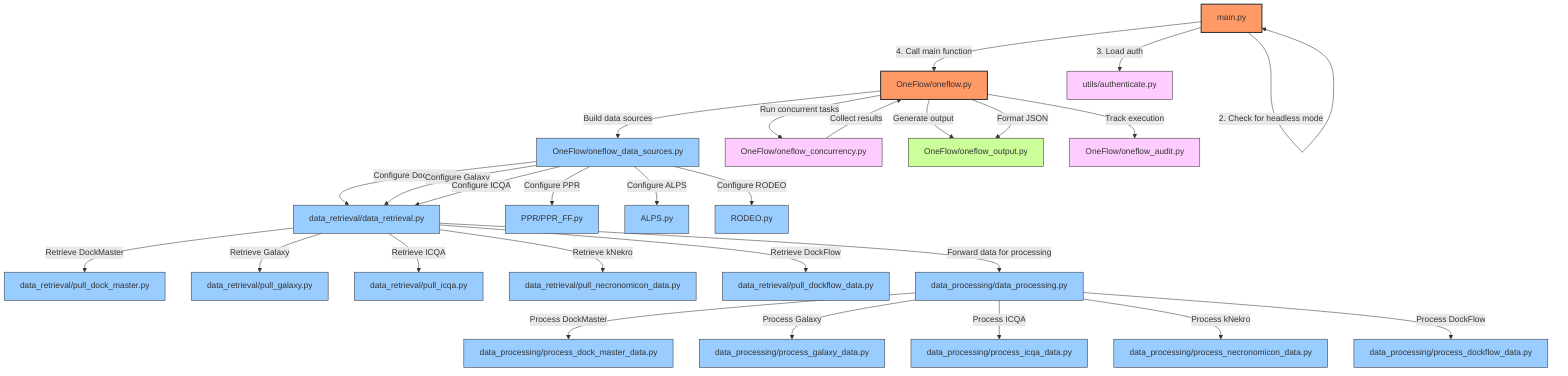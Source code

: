flowchart TD
    classDef mainModule fill:#f96,stroke:#333,stroke-width:2px
    classDef dataModule fill:#9cf,stroke:#333,stroke-width:1px
    classDef utilModule fill:#fcf,stroke:#333,stroke-width:1px
    classDef outputModule fill:#cf9,stroke:#333,stroke-width:1px
    
    %% Main Entry Point
    MainPy[main.py]:::mainModule
    
    %% Core OneFlow Modules
    OneFlowPy[OneFlow/oneflow.py]:::mainModule
    OneFlowDataSources[OneFlow/oneflow_data_sources.py]:::dataModule
    OneFlowConcurrency[OneFlow/oneflow_concurrency.py]:::utilModule
    OneFlowOutput[OneFlow/oneflow_output.py]:::outputModule
    OneFlowAudit[OneFlow/oneflow_audit.py]:::utilModule
    
    %% Authentication
    AuthPy[utils/authenticate.py]:::utilModule
    
    %% Data Retrieval
    DataRetrievalPy[data_retrieval/data_retrieval.py]:::dataModule
    PullDockMaster[data_retrieval/pull_dock_master.py]:::dataModule
    PullGalaxy[data_retrieval/pull_galaxy.py]:::dataModule
    PullICQA[data_retrieval/pull_icqa.py]:::dataModule
    PullNecronomicon[data_retrieval/pull_necronomicon_data.py]:::dataModule
    PullDockFlow[data_retrieval/pull_dockflow_data.py]:::dataModule
    
    %% Data Processing
    DataProcessingPy[data_processing/data_processing.py]:::dataModule
    ProcessDockMaster[data_processing/process_dock_master_data.py]:::dataModule
    ProcessGalaxy[data_processing/process_galaxy_data.py]:::dataModule
    ProcessICQA[data_processing/process_icqa_data.py]:::dataModule
    ProcessNecronomicon[data_processing/process_necronomicon_data.py]:::dataModule
    ProcessDockFlow[data_processing/process_dockflow_data.py]:::dataModule
    
    %% Special Modules
    PPRModule[PPR/PPR_FF.py]:::dataModule
    ALPSModule[ALPS.py]:::dataModule
    RODEOModule[RODEO.py]:::dataModule
    
    %% Main Flow
    MainPy -->|1. Find params file| MainPy
    MainPy -->|2. Check for headless mode| MainPy
    MainPy -->|3. Load auth| AuthPy
    MainPy -->|4. Call main function| OneFlowPy
    
    %% OneFlow Orchestration
    OneFlowPy -->|Build data sources| OneFlowDataSources
    OneFlowPy -->|Run concurrent tasks| OneFlowConcurrency
    OneFlowPy -->|Track execution| OneFlowAudit
    OneFlowPy -->|Generate output| OneFlowOutput
    
    %% Data Sources Configuration
    OneFlowDataSources -->|Configure DockMaster| DataRetrievalPy
    OneFlowDataSources -->|Configure Galaxy| DataRetrievalPy
    OneFlowDataSources -->|Configure ICQA| DataRetrievalPy
    OneFlowDataSources -->|Configure PPR| PPRModule
    OneFlowDataSources -->|Configure ALPS| ALPSModule
    OneFlowDataSources -->|Configure RODEO| RODEOModule
    
    %% Data Retrieval
    DataRetrievalPy -->|Retrieve DockMaster| PullDockMaster
    DataRetrievalPy -->|Retrieve Galaxy| PullGalaxy
    DataRetrievalPy -->|Retrieve ICQA| PullICQA
    DataRetrievalPy -->|Retrieve kNekro| PullNecronomicon
    DataRetrievalPy -->|Retrieve DockFlow| PullDockFlow
    
    %% Data Processing
    DataRetrievalPy -->|Forward data for processing| DataProcessingPy
    DataProcessingPy -->|Process DockMaster| ProcessDockMaster
    DataProcessingPy -->|Process Galaxy| ProcessGalaxy
    DataProcessingPy -->|Process ICQA| ProcessICQA
    DataProcessingPy -->|Process kNekro| ProcessNecronomicon
    DataProcessingPy -->|Process DockFlow| ProcessDockFlow
    
    %% Results Collection
    OneFlowConcurrency -->|Collect results| OneFlowPy
    OneFlowPy -->|Format JSON| OneFlowOutput